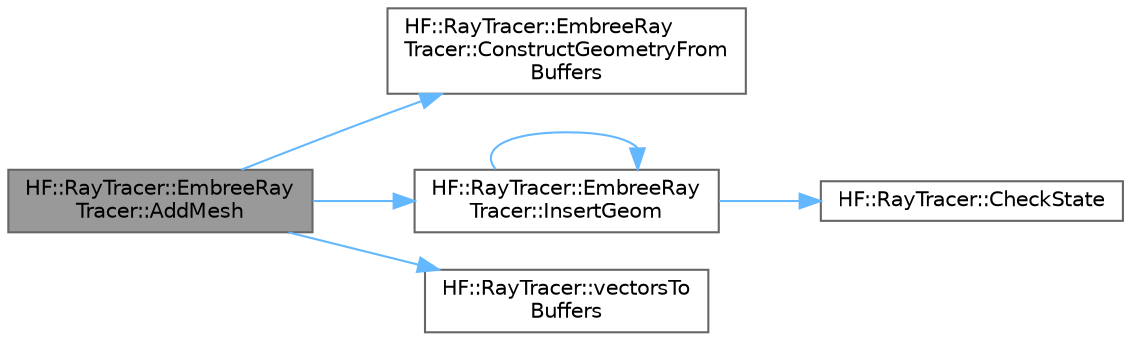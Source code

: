 digraph "HF::RayTracer::EmbreeRayTracer::AddMesh"
{
 // LATEX_PDF_SIZE
  bgcolor="transparent";
  edge [fontname=Helvetica,fontsize=10,labelfontname=Helvetica,labelfontsize=10];
  node [fontname=Helvetica,fontsize=10,shape=box,height=0.2,width=0.4];
  rankdir="LR";
  Node1 [label="HF::RayTracer::EmbreeRay\lTracer::AddMesh",height=0.2,width=0.4,color="gray40", fillcolor="grey60", style="filled", fontcolor="black",tooltip="Add a new mesh to this raytracer's BVH with the specified ID."];
  Node1 -> Node2 [color="steelblue1",style="solid"];
  Node2 [label="HF::RayTracer::EmbreeRay\lTracer::ConstructGeometryFrom\lBuffers",height=0.2,width=0.4,color="grey40", fillcolor="white", style="filled",URL="$a01411.html#aa602f6c44fa5230477642942ebc3216e",tooltip="Create a new instance of RTCGeometry from a triangle and vertex buffer."];
  Node1 -> Node3 [color="steelblue1",style="solid"];
  Node3 [label="HF::RayTracer::EmbreeRay\lTracer::InsertGeom",height=0.2,width=0.4,color="grey40", fillcolor="white", style="filled",URL="$a01411.html#a6ee1e15bc515878b156bc6a3778f8033",tooltip="Attach geometry to the current scene."];
  Node3 -> Node4 [color="steelblue1",style="solid"];
  Node4 [label="HF::RayTracer::CheckState",height=0.2,width=0.4,color="grey40", fillcolor="white", style="filled",URL="$a00464.html#a19e11d13f73136d6819b8abee57b0fd9",tooltip="Check an embree device for errors."];
  Node3 -> Node3 [color="steelblue1",style="solid"];
  Node1 -> Node5 [color="steelblue1",style="solid"];
  Node5 [label="HF::RayTracer::vectorsTo\lBuffers",height=0.2,width=0.4,color="grey40", fillcolor="white", style="filled",URL="$a00464.html#a732eb910d06064bea04e6a959fd235f0",tooltip="Index a list of verticies and place them into a triangle and vertex buffer."];
}

